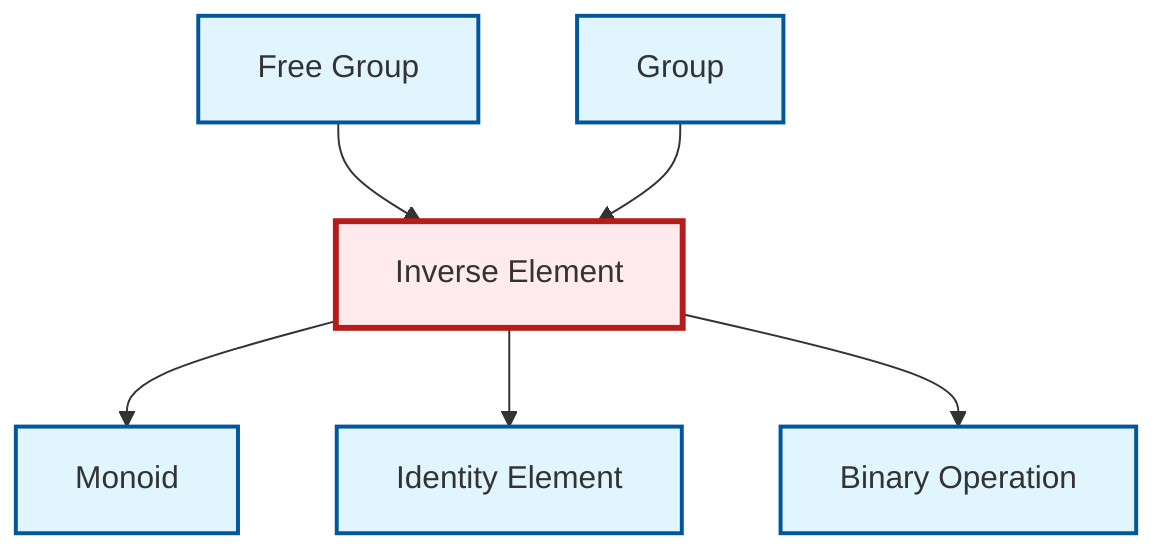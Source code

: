 graph TD
    classDef definition fill:#e1f5fe,stroke:#01579b,stroke-width:2px
    classDef theorem fill:#f3e5f5,stroke:#4a148c,stroke-width:2px
    classDef axiom fill:#fff3e0,stroke:#e65100,stroke-width:2px
    classDef example fill:#e8f5e9,stroke:#1b5e20,stroke-width:2px
    classDef current fill:#ffebee,stroke:#b71c1c,stroke-width:3px
    def-monoid["Monoid"]:::definition
    def-free-group["Free Group"]:::definition
    def-inverse-element["Inverse Element"]:::definition
    def-identity-element["Identity Element"]:::definition
    def-group["Group"]:::definition
    def-binary-operation["Binary Operation"]:::definition
    def-inverse-element --> def-monoid
    def-free-group --> def-inverse-element
    def-inverse-element --> def-identity-element
    def-inverse-element --> def-binary-operation
    def-group --> def-inverse-element
    class def-inverse-element current